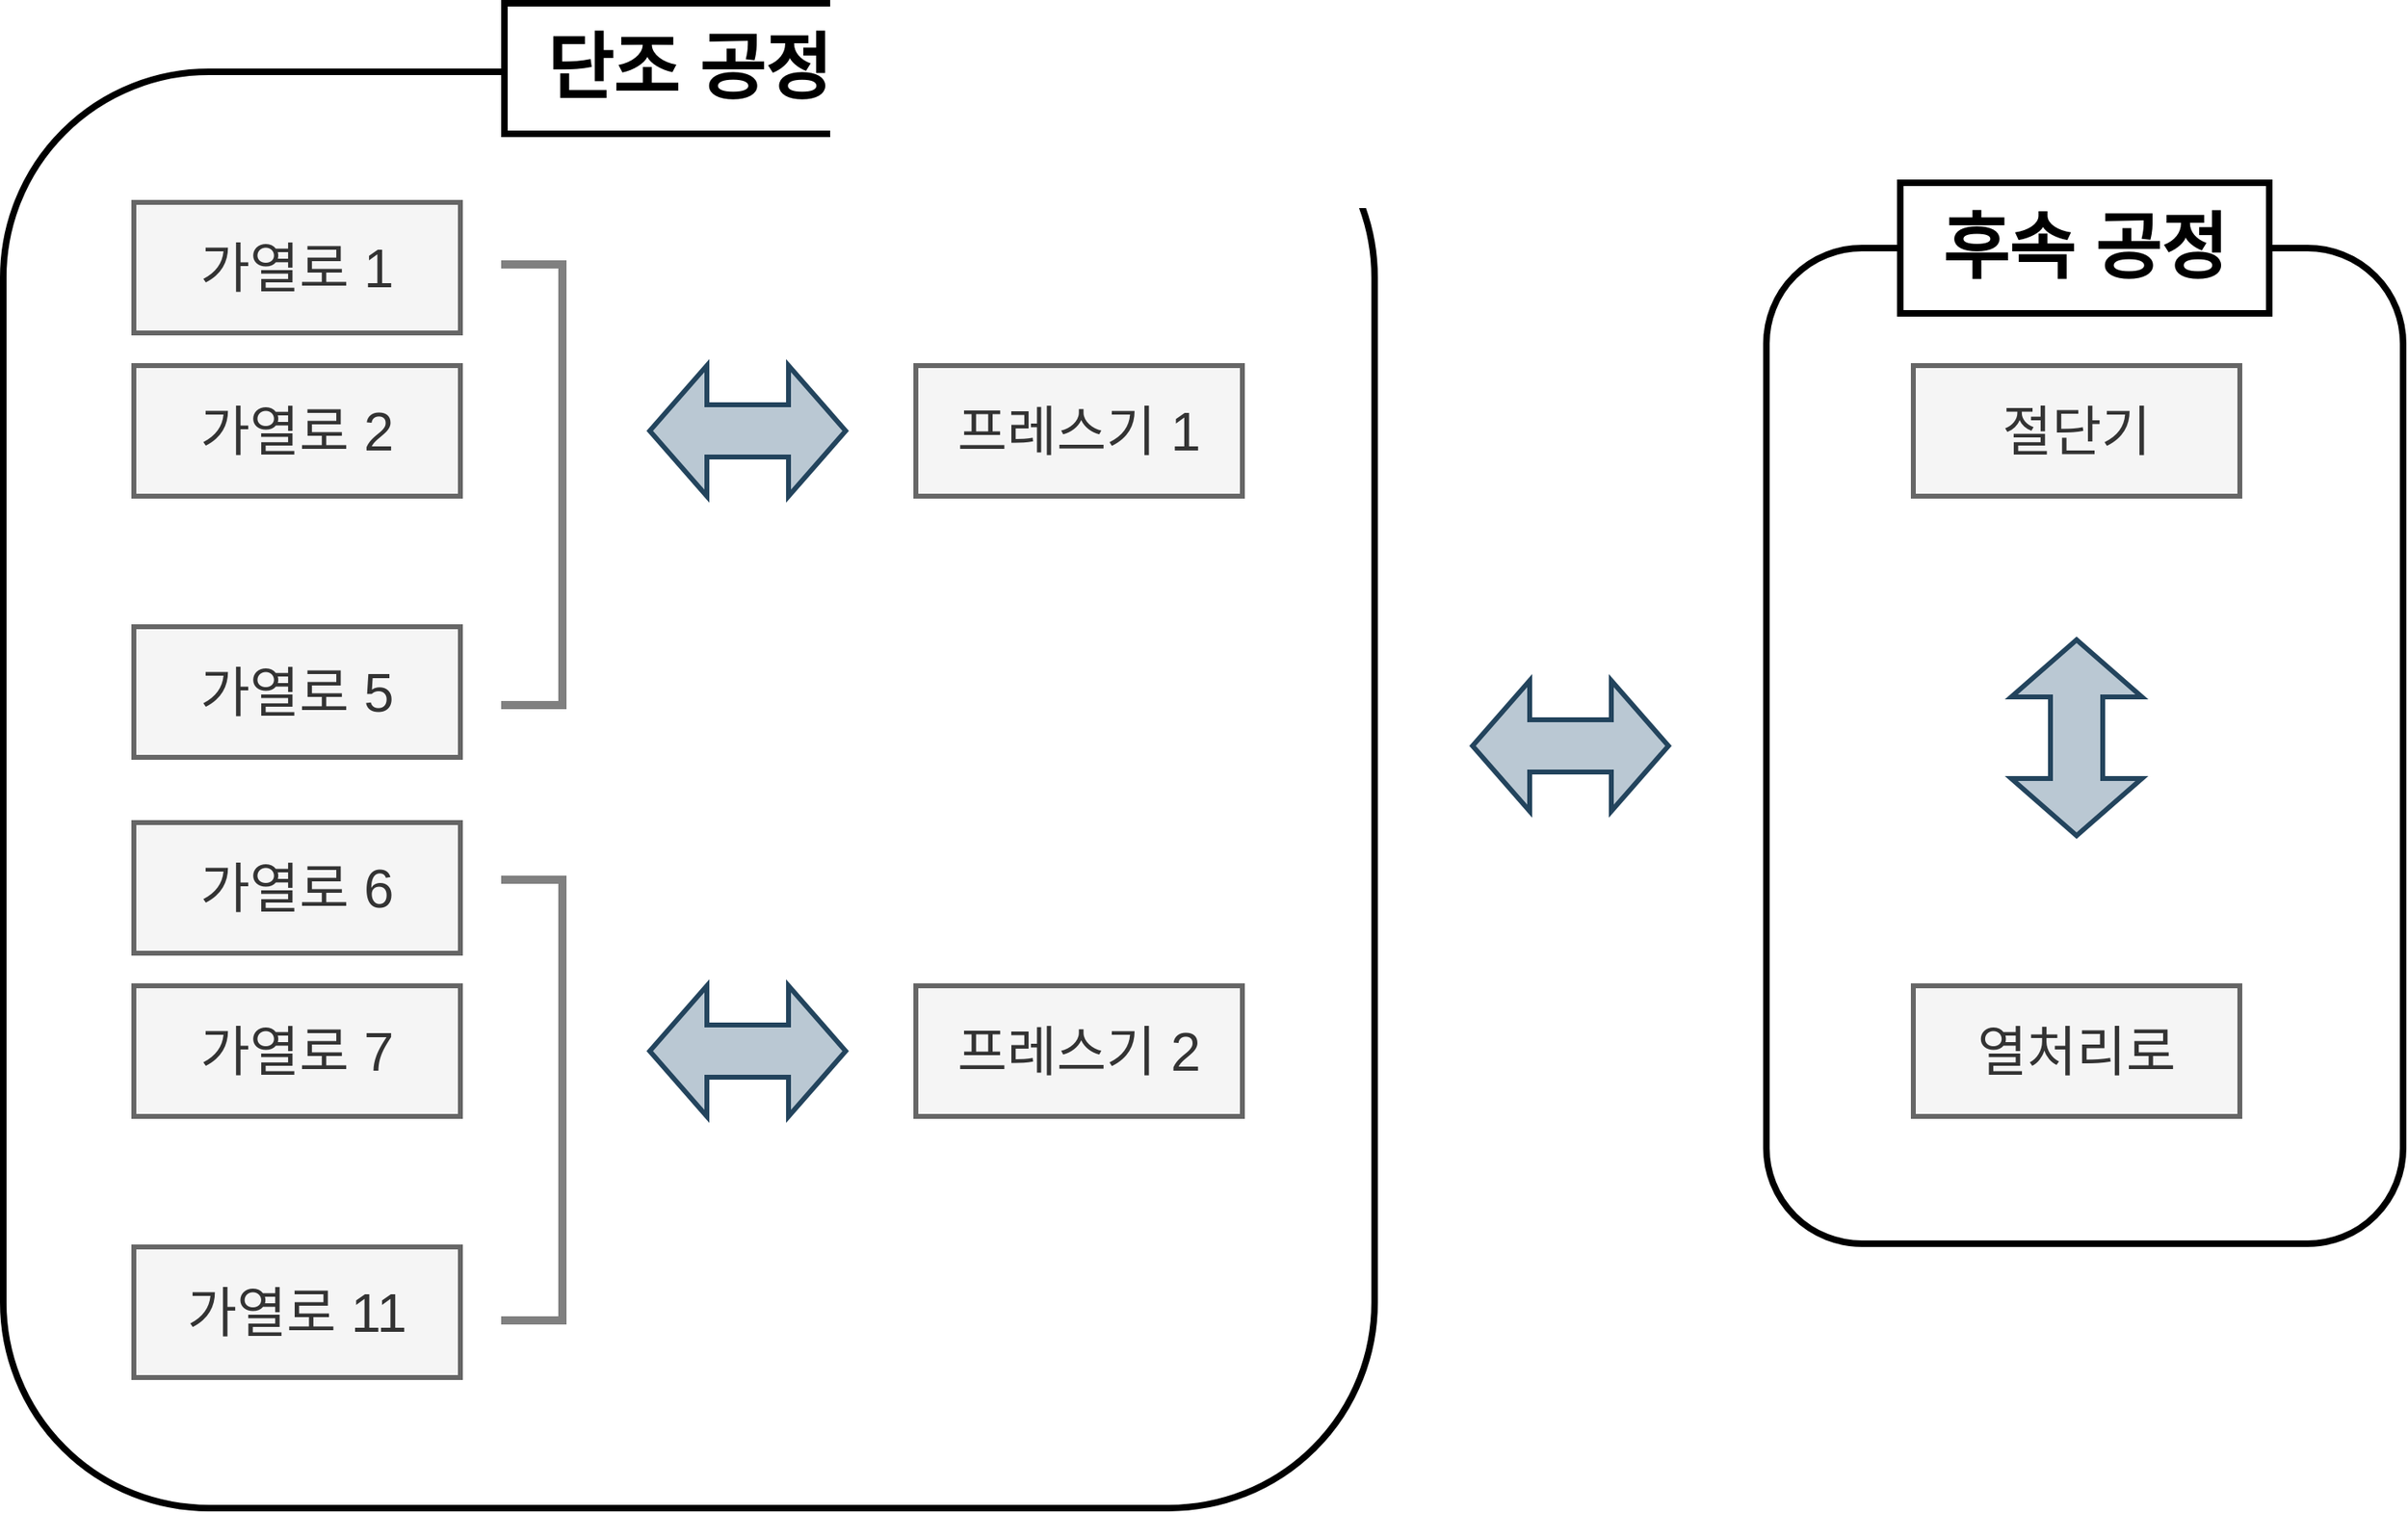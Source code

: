<mxfile version="15.5.4" type="github"><diagram id="zjc1F1gW9-cqU-08KYv7" name="Page-1"><mxGraphModel dx="2228" dy="982" grid="1" gridSize="10" guides="1" tooltips="1" connect="1" arrows="1" fold="1" page="1" pageScale="1" pageWidth="827" pageHeight="1169" math="0" shadow="0"><root><mxCell id="0"/><mxCell id="1" parent="0"/><mxCell id="eQgMQ-xLpXeDQgcXAd08-1" value="" style="rounded=1;whiteSpace=wrap;html=1;fontSize=44;strokeWidth=4;fillColor=none;" vertex="1" parent="1"><mxGeometry x="80" y="92" width="840" height="880" as="geometry"/></mxCell><mxCell id="eQgMQ-xLpXeDQgcXAd08-2" value="" style="group" vertex="1" connectable="0" parent="1"><mxGeometry x="160" y="552" width="600" height="340" as="geometry"/></mxCell><mxCell id="eQgMQ-xLpXeDQgcXAd08-3" value="가열로 6" style="rounded=0;whiteSpace=wrap;html=1;fontSize=33;fillColor=#f5f5f5;strokeColor=#666666;fontColor=#333333;strokeWidth=3;" vertex="1" parent="eQgMQ-xLpXeDQgcXAd08-2"><mxGeometry width="200" height="80" as="geometry"/></mxCell><mxCell id="eQgMQ-xLpXeDQgcXAd08-4" value="가열로 7" style="rounded=0;whiteSpace=wrap;html=1;fontSize=33;fillColor=#f5f5f5;strokeColor=#666666;fontColor=#333333;strokeWidth=3;" vertex="1" parent="eQgMQ-xLpXeDQgcXAd08-2"><mxGeometry y="100" width="200" height="80" as="geometry"/></mxCell><mxCell id="eQgMQ-xLpXeDQgcXAd08-5" value="가열로 11" style="rounded=0;whiteSpace=wrap;html=1;fontSize=33;fillColor=#f5f5f5;strokeColor=#666666;fontColor=#333333;strokeWidth=3;" vertex="1" parent="eQgMQ-xLpXeDQgcXAd08-2"><mxGeometry y="260" width="200" height="80" as="geometry"/></mxCell><mxCell id="eQgMQ-xLpXeDQgcXAd08-6" value="" style="shape=image;html=1;verticalAlign=top;verticalLabelPosition=bottom;labelBackgroundColor=#ffffff;imageAspect=0;aspect=fixed;image=https://cdn2.iconfinder.com/data/icons/font-awesome/1792/ellipsis-v-128.png;fontSize=22;" vertex="1" parent="eQgMQ-xLpXeDQgcXAd08-2"><mxGeometry x="80" y="200" width="40" height="40" as="geometry"/></mxCell><mxCell id="eQgMQ-xLpXeDQgcXAd08-7" value="" style="html=1;shadow=0;dashed=0;align=center;verticalAlign=middle;shape=mxgraph.arrows2.twoWayArrow;dy=0.6;dx=35;fontSize=22;fillColor=#bac8d3;strokeColor=#23445d;strokeWidth=3;" vertex="1" parent="eQgMQ-xLpXeDQgcXAd08-2"><mxGeometry x="316" y="100" width="120" height="80" as="geometry"/></mxCell><mxCell id="eQgMQ-xLpXeDQgcXAd08-8" value="" style="shape=partialRectangle;whiteSpace=wrap;html=1;bottom=1;right=1;left=1;top=0;fillColor=none;routingCenterX=-0.5;rotation=-90;strokeWidth=5;strokeColor=#808080;" vertex="1" parent="eQgMQ-xLpXeDQgcXAd08-2"><mxGeometry x="110" y="152.5" width="270" height="35" as="geometry"/></mxCell><mxCell id="eQgMQ-xLpXeDQgcXAd08-9" value="&lt;b&gt;&lt;font style=&quot;font-size: 44px&quot;&gt;단조 공정&lt;/font&gt;&lt;/b&gt;" style="rounded=0;whiteSpace=wrap;html=1;fontSize=22;strokeWidth=4;fillColor=#FFFFFF;" vertex="1" parent="1"><mxGeometry x="387" y="50" width="226" height="80" as="geometry"/></mxCell><mxCell id="eQgMQ-xLpXeDQgcXAd08-10" value="가열로 1" style="rounded=0;whiteSpace=wrap;html=1;fontSize=33;fillColor=#f5f5f5;strokeColor=#666666;fontColor=#333333;strokeWidth=3;" vertex="1" parent="1"><mxGeometry x="160" y="172" width="200" height="80" as="geometry"/></mxCell><mxCell id="eQgMQ-xLpXeDQgcXAd08-11" value="가열로 2" style="rounded=0;whiteSpace=wrap;html=1;fontSize=33;fillColor=#f5f5f5;strokeColor=#666666;fontColor=#333333;strokeWidth=3;" vertex="1" parent="1"><mxGeometry x="160" y="272" width="200" height="80" as="geometry"/></mxCell><mxCell id="eQgMQ-xLpXeDQgcXAd08-12" value="가열로 5" style="rounded=0;whiteSpace=wrap;html=1;fontSize=33;fillColor=#f5f5f5;strokeColor=#666666;fontColor=#333333;strokeWidth=3;" vertex="1" parent="1"><mxGeometry x="160" y="432" width="200" height="80" as="geometry"/></mxCell><mxCell id="eQgMQ-xLpXeDQgcXAd08-13" value="" style="shape=image;html=1;verticalAlign=top;verticalLabelPosition=bottom;labelBackgroundColor=#ffffff;imageAspect=0;aspect=fixed;image=https://cdn2.iconfinder.com/data/icons/font-awesome/1792/ellipsis-v-128.png;fontSize=22;" vertex="1" parent="1"><mxGeometry x="240" y="372" width="40" height="40" as="geometry"/></mxCell><mxCell id="eQgMQ-xLpXeDQgcXAd08-14" value="" style="html=1;shadow=0;dashed=0;align=center;verticalAlign=middle;shape=mxgraph.arrows2.twoWayArrow;dy=0.6;dx=35;fontSize=22;fillColor=#bac8d3;strokeColor=#23445d;strokeWidth=3;" vertex="1" parent="1"><mxGeometry x="476" y="272" width="120" height="80" as="geometry"/></mxCell><mxCell id="eQgMQ-xLpXeDQgcXAd08-15" value="" style="shape=partialRectangle;whiteSpace=wrap;html=1;bottom=1;right=1;left=1;top=0;fillColor=none;routingCenterX=-0.5;rotation=-90;strokeWidth=5;strokeColor=#808080;" vertex="1" parent="1"><mxGeometry x="270" y="327.5" width="270" height="35" as="geometry"/></mxCell><mxCell id="eQgMQ-xLpXeDQgcXAd08-16" value="프레스기 2" style="rounded=0;whiteSpace=wrap;html=1;fontSize=33;fillColor=#f5f5f5;strokeColor=#666666;fontColor=#333333;strokeWidth=3;" vertex="1" parent="1"><mxGeometry x="639" y="652" width="200" height="80" as="geometry"/></mxCell><mxCell id="eQgMQ-xLpXeDQgcXAd08-17" value="프레스기 1" style="rounded=0;whiteSpace=wrap;html=1;fontSize=33;fillColor=#f5f5f5;strokeColor=#666666;fontColor=#333333;strokeWidth=3;" vertex="1" parent="1"><mxGeometry x="639" y="272" width="200" height="80" as="geometry"/></mxCell><mxCell id="eQgMQ-xLpXeDQgcXAd08-18" value="" style="html=1;shadow=0;dashed=0;align=center;verticalAlign=middle;shape=mxgraph.arrows2.twoWayArrow;dy=0.6;dx=35;fontSize=22;fillColor=#bac8d3;strokeColor=#23445d;strokeWidth=3;" vertex="1" parent="1"><mxGeometry x="980" y="465" width="120" height="80" as="geometry"/></mxCell><mxCell id="eQgMQ-xLpXeDQgcXAd08-19" value="" style="rounded=1;whiteSpace=wrap;html=1;fontSize=44;strokeWidth=4;fillColor=none;" vertex="1" parent="1"><mxGeometry x="1160" y="200" width="390" height="610" as="geometry"/></mxCell><mxCell id="eQgMQ-xLpXeDQgcXAd08-20" value="절단기" style="rounded=0;whiteSpace=wrap;html=1;fontSize=33;fillColor=#f5f5f5;strokeColor=#666666;fontColor=#333333;strokeWidth=3;" vertex="1" parent="1"><mxGeometry x="1250" y="272" width="200" height="80" as="geometry"/></mxCell><mxCell id="eQgMQ-xLpXeDQgcXAd08-21" value="열처리로" style="rounded=0;whiteSpace=wrap;html=1;fontSize=33;fillColor=#f5f5f5;strokeColor=#666666;fontColor=#333333;strokeWidth=3;" vertex="1" parent="1"><mxGeometry x="1250" y="652" width="200" height="80" as="geometry"/></mxCell><mxCell id="eQgMQ-xLpXeDQgcXAd08-22" value="" style="html=1;shadow=0;dashed=0;align=center;verticalAlign=middle;shape=mxgraph.arrows2.twoWayArrow;dy=0.6;dx=35;fontSize=22;fillColor=#bac8d3;strokeColor=#23445d;strokeWidth=3;rotation=90;" vertex="1" parent="1"><mxGeometry x="1290" y="460" width="120" height="80" as="geometry"/></mxCell><mxCell id="eQgMQ-xLpXeDQgcXAd08-23" value="&lt;b&gt;&lt;font style=&quot;font-size: 44px&quot;&gt;후속 공정&lt;/font&gt;&lt;/b&gt;" style="rounded=0;whiteSpace=wrap;html=1;fontSize=22;strokeWidth=4;fillColor=#FFFFFF;" vertex="1" parent="1"><mxGeometry x="1242" y="160" width="226" height="80" as="geometry"/></mxCell></root></mxGraphModel></diagram></mxfile>